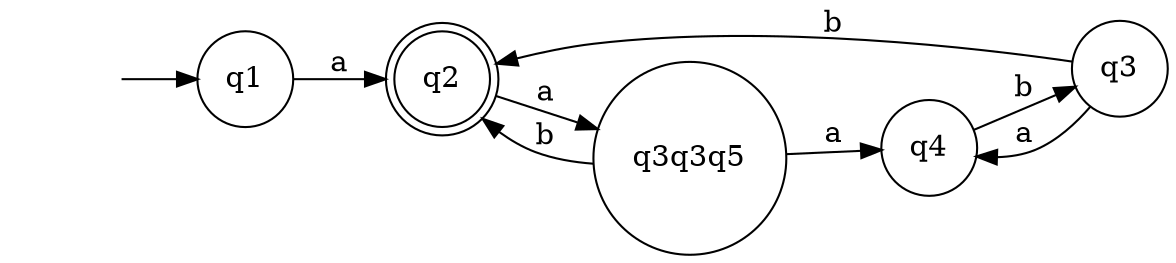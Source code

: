 digraph G {
  rankdir = LR;
  node [shape = none, label = ""] 0;
  node [shape = circle, label = "q3"]; q4;
  node [shape = circle, label = "q4"]; q3;
  node [shape = circle, label = "q3q3q5"]; q2;
  node [shape = doublecircle, label = "q2"]; q1;
  node [shape = circle, label = "q1"];
  0 -> q0;
  q0 -> q1 [label = "a"];
  q1 -> q2 [label = "a"];
  q2 -> q3 [label = "a"];
  q2 -> q1 [label = "b"];
  q3 -> q4 [label = "b"];
  q4 -> q3 [label = "a"];
  q4 -> q1 [label = "b"];
}

